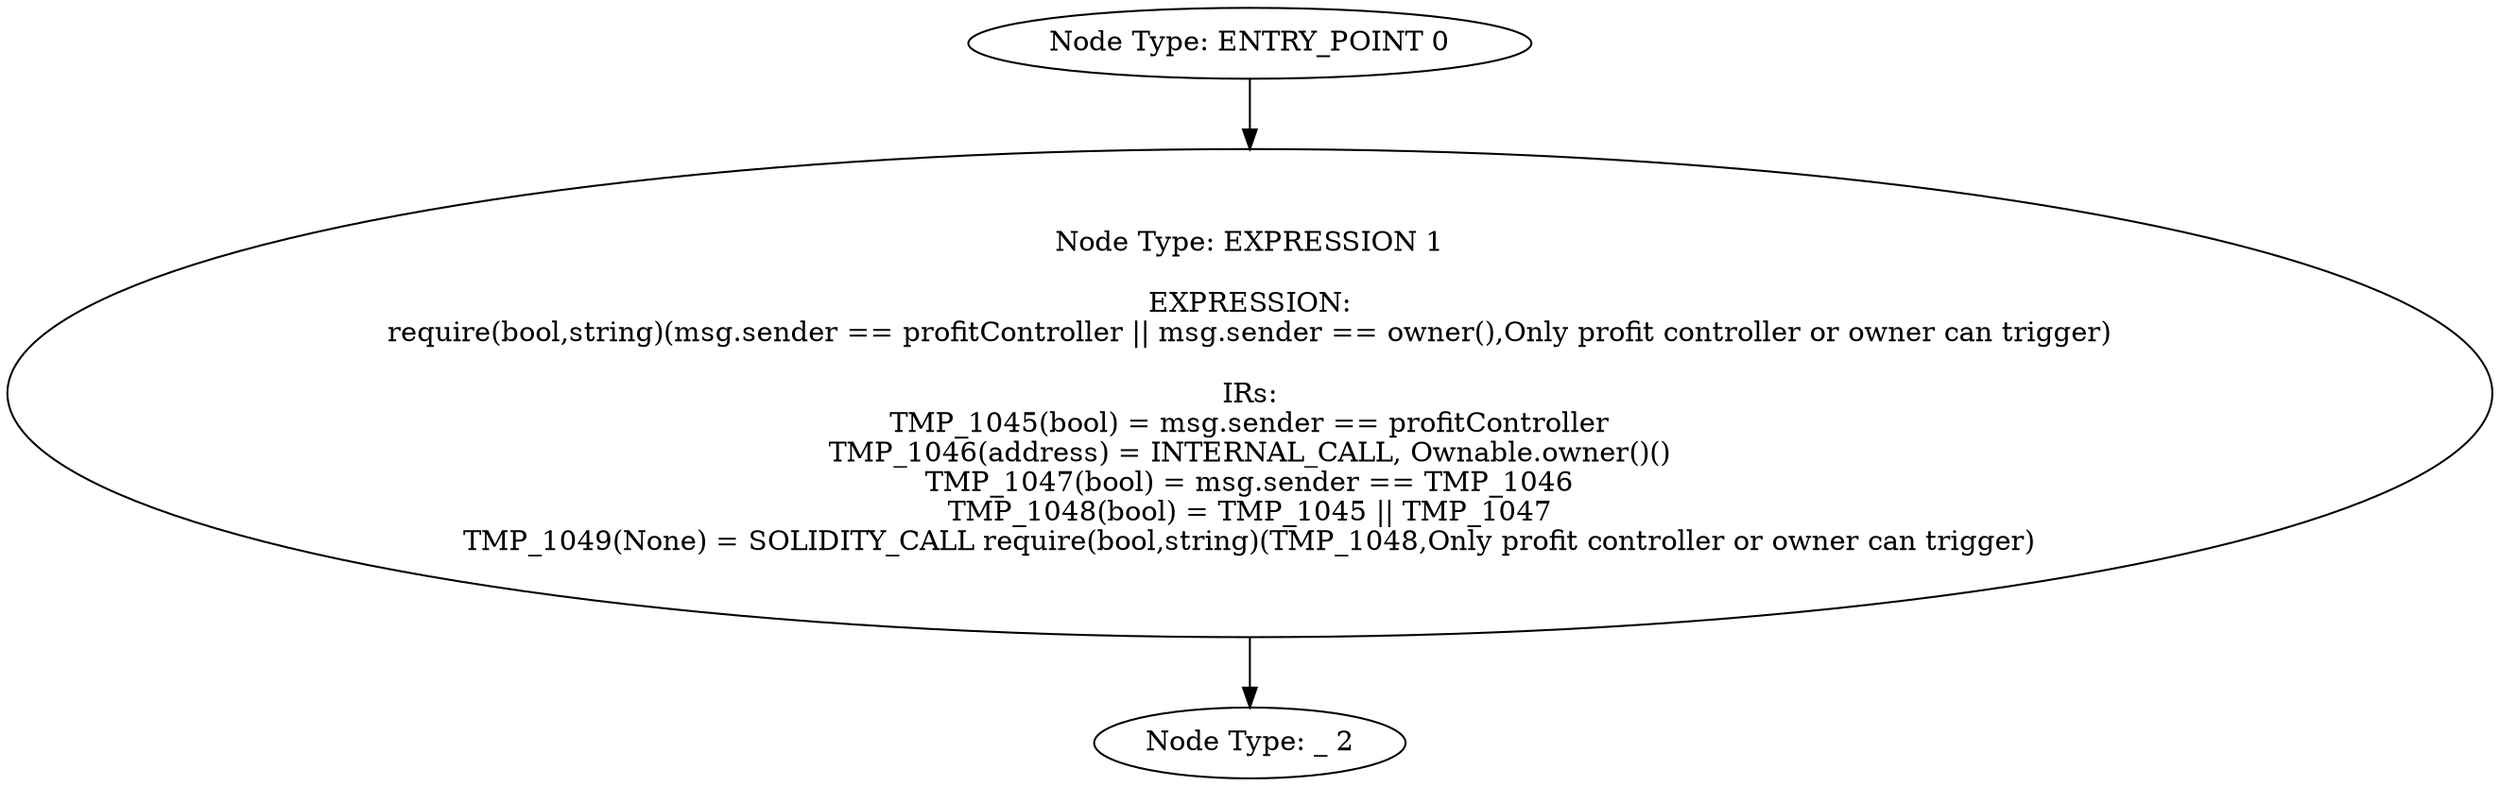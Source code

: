 digraph{
0[label="Node Type: ENTRY_POINT 0
"];
0->1;
1[label="Node Type: EXPRESSION 1

EXPRESSION:
require(bool,string)(msg.sender == profitController || msg.sender == owner(),Only profit controller or owner can trigger)

IRs:
TMP_1045(bool) = msg.sender == profitController
TMP_1046(address) = INTERNAL_CALL, Ownable.owner()()
TMP_1047(bool) = msg.sender == TMP_1046
TMP_1048(bool) = TMP_1045 || TMP_1047
TMP_1049(None) = SOLIDITY_CALL require(bool,string)(TMP_1048,Only profit controller or owner can trigger)"];
1->2;
2[label="Node Type: _ 2
"];
}
